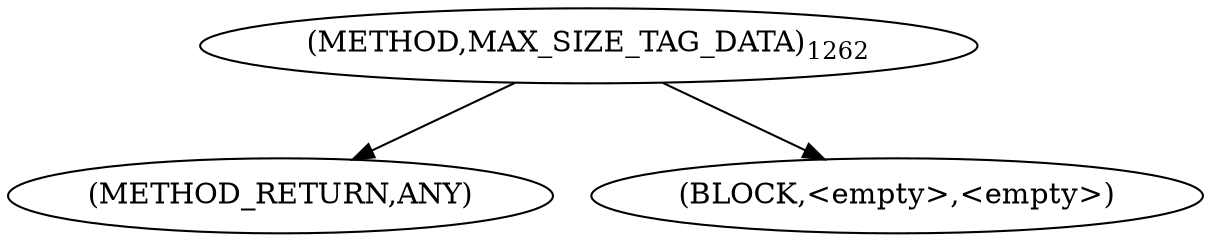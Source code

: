 digraph "MAX_SIZE_TAG_DATA" {  
"100790" [label = <(METHOD,MAX_SIZE_TAG_DATA)<SUB>1262</SUB>> ]
"100791" [label = <(METHOD_RETURN,ANY)> ]
"100792" [label = <(BLOCK,&lt;empty&gt;,&lt;empty&gt;)> ]
  "100790" -> "100791" 
  "100790" -> "100792" 
}
